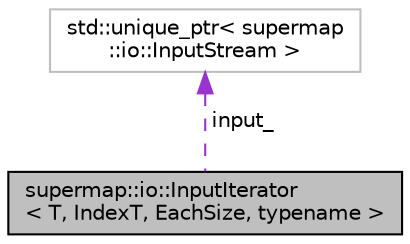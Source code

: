 digraph "supermap::io::InputIterator&lt; T, IndexT, EachSize, typename &gt;"
{
 // LATEX_PDF_SIZE
  edge [fontname="Helvetica",fontsize="10",labelfontname="Helvetica",labelfontsize="10"];
  node [fontname="Helvetica",fontsize="10",shape=record];
  Node1 [label="supermap::io::InputIterator\l\< T, IndexT, EachSize, typename \>",height=0.2,width=0.4,color="black", fillcolor="grey75", style="filled", fontcolor="black",tooltip="Iterator which allows to read continuous objects of type T from input stream."];
  Node2 -> Node1 [dir="back",color="darkorchid3",fontsize="10",style="dashed",label=" input_" ,fontname="Helvetica"];
  Node2 [label="std::unique_ptr\< supermap\l::io::InputStream \>",height=0.2,width=0.4,color="grey75", fillcolor="white", style="filled",tooltip=" "];
}

